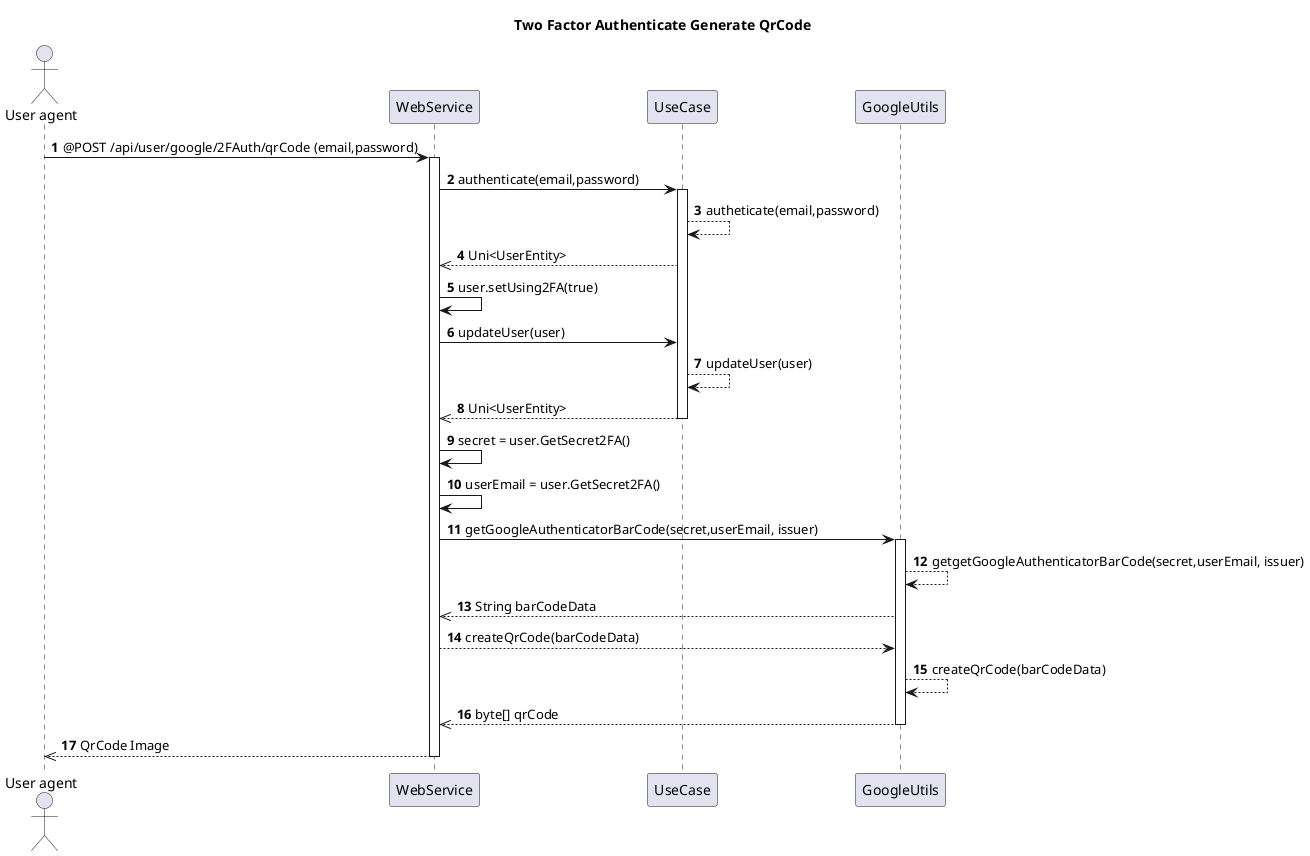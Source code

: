 @startuml
    title Two Factor Authenticate Generate QrCode
    actor "User agent" as user
    autonumber

    user -> WebService: @POST /api/user/google/2FAuth/qrCode (email,password)
    activate WebService

    WebService -> UseCase: authenticate(email,password)
    activate UseCase

    UseCase --> UseCase : autheticate(email,password)
    UseCase -->> WebService : Uni<UserEntity>

    WebService -> WebService : user.setUsing2FA(true)
    WebService -> UseCase: updateUser(user)

    UseCase --> UseCase : updateUser(user)
    UseCase -->> WebService: Uni<UserEntity>
    deactivate UseCase

    WebService -> WebService : secret = user.GetSecret2FA()
    WebService -> WebService : userEmail = user.GetSecret2FA()
    WebService -> GoogleUtils : getGoogleAuthenticatorBarCode(secret,userEmail, issuer)
    activate GoogleUtils
    GoogleUtils --> GoogleUtils : getgetGoogleAuthenticatorBarCode(secret,userEmail, issuer)
    GoogleUtils -->> WebService : String barCodeData
    WebService --> GoogleUtils : createQrCode(barCodeData)
    GoogleUtils --> GoogleUtils : createQrCode(barCodeData)
    GoogleUtils -->> WebService : byte[] qrCode
    deactivate GoogleUtils

    WebService -->> user : QrCode Image
    deactivate WebService
@enduml
